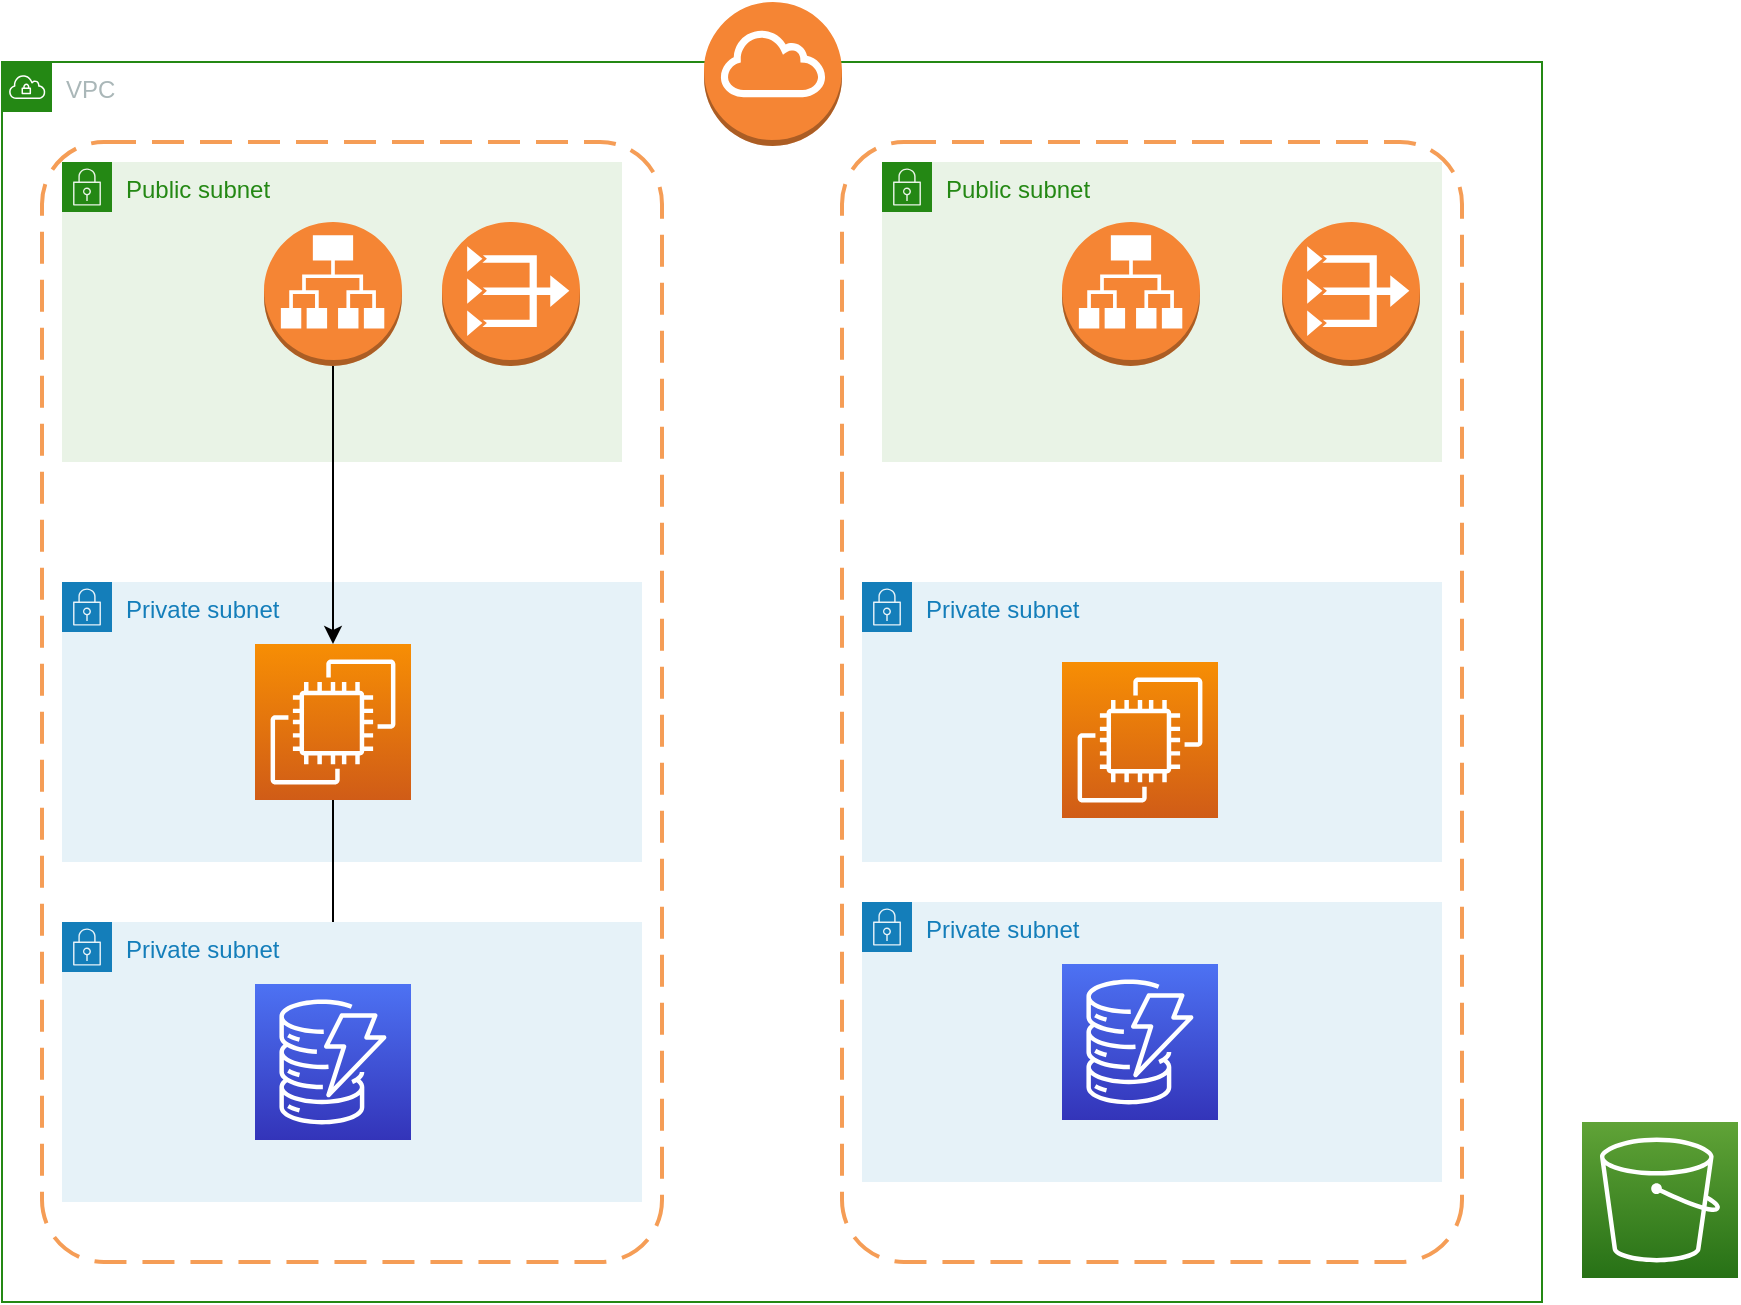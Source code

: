 <mxfile version="20.8.20" type="github">
  <diagram name="Page-1" id="h-YVH8vOAxfH8H5UaG4e">
    <mxGraphModel dx="1434" dy="796" grid="1" gridSize="10" guides="1" tooltips="1" connect="1" arrows="1" fold="1" page="1" pageScale="1" pageWidth="850" pageHeight="1100" math="0" shadow="0">
      <root>
        <mxCell id="0" />
        <mxCell id="1" parent="0" />
        <mxCell id="IK4-3UhaQBIMDwgjlXfX-5" value="VPC" style="points=[[0,0],[0.25,0],[0.5,0],[0.75,0],[1,0],[1,0.25],[1,0.5],[1,0.75],[1,1],[0.75,1],[0.5,1],[0.25,1],[0,1],[0,0.75],[0,0.5],[0,0.25]];outlineConnect=0;gradientColor=none;html=1;whiteSpace=wrap;fontSize=12;fontStyle=0;container=1;pointerEvents=0;collapsible=0;recursiveResize=0;shape=mxgraph.aws4.group;grIcon=mxgraph.aws4.group_vpc;strokeColor=#248814;fillColor=none;verticalAlign=top;align=left;spacingLeft=30;fontColor=#AAB7B8;dashed=0;" vertex="1" parent="1">
          <mxGeometry x="40" y="80" width="770" height="620" as="geometry" />
        </mxCell>
        <mxCell id="IK4-3UhaQBIMDwgjlXfX-8" value="Public subnet" style="points=[[0,0],[0.25,0],[0.5,0],[0.75,0],[1,0],[1,0.25],[1,0.5],[1,0.75],[1,1],[0.75,1],[0.5,1],[0.25,1],[0,1],[0,0.75],[0,0.5],[0,0.25]];outlineConnect=0;gradientColor=none;html=1;whiteSpace=wrap;fontSize=12;fontStyle=0;container=1;pointerEvents=0;collapsible=0;recursiveResize=0;shape=mxgraph.aws4.group;grIcon=mxgraph.aws4.group_security_group;grStroke=0;strokeColor=#248814;fillColor=#E9F3E6;verticalAlign=top;align=left;spacingLeft=30;fontColor=#248814;dashed=0;" vertex="1" parent="IK4-3UhaQBIMDwgjlXfX-5">
          <mxGeometry x="30" y="50" width="280" height="150" as="geometry" />
        </mxCell>
        <mxCell id="IK4-3UhaQBIMDwgjlXfX-9" value="Public subnet" style="points=[[0,0],[0.25,0],[0.5,0],[0.75,0],[1,0],[1,0.25],[1,0.5],[1,0.75],[1,1],[0.75,1],[0.5,1],[0.25,1],[0,1],[0,0.75],[0,0.5],[0,0.25]];outlineConnect=0;gradientColor=none;html=1;whiteSpace=wrap;fontSize=12;fontStyle=0;container=1;pointerEvents=0;collapsible=0;recursiveResize=0;shape=mxgraph.aws4.group;grIcon=mxgraph.aws4.group_security_group;grStroke=0;strokeColor=#248814;fillColor=#E9F3E6;verticalAlign=top;align=left;spacingLeft=30;fontColor=#248814;dashed=0;" vertex="1" parent="IK4-3UhaQBIMDwgjlXfX-5">
          <mxGeometry x="440" y="50" width="280" height="150" as="geometry" />
        </mxCell>
        <mxCell id="IK4-3UhaQBIMDwgjlXfX-12" value="" style="rounded=1;arcSize=10;dashed=1;strokeColor=#F59D56;fillColor=none;gradientColor=none;dashPattern=8 4;strokeWidth=2;" vertex="1" parent="IK4-3UhaQBIMDwgjlXfX-5">
          <mxGeometry x="20" y="40" width="310" height="560" as="geometry" />
        </mxCell>
        <mxCell id="IK4-3UhaQBIMDwgjlXfX-10" value="Private subnet" style="points=[[0,0],[0.25,0],[0.5,0],[0.75,0],[1,0],[1,0.25],[1,0.5],[1,0.75],[1,1],[0.75,1],[0.5,1],[0.25,1],[0,1],[0,0.75],[0,0.5],[0,0.25]];outlineConnect=0;gradientColor=none;html=1;whiteSpace=wrap;fontSize=12;fontStyle=0;container=1;pointerEvents=0;collapsible=0;recursiveResize=0;shape=mxgraph.aws4.group;grIcon=mxgraph.aws4.group_security_group;grStroke=0;strokeColor=#147EBA;fillColor=#E6F2F8;verticalAlign=top;align=left;spacingLeft=30;fontColor=#147EBA;dashed=0;" vertex="1" parent="IK4-3UhaQBIMDwgjlXfX-5">
          <mxGeometry x="30" y="260" width="290" height="140" as="geometry" />
        </mxCell>
        <mxCell id="IK4-3UhaQBIMDwgjlXfX-11" value="Private subnet" style="points=[[0,0],[0.25,0],[0.5,0],[0.75,0],[1,0],[1,0.25],[1,0.5],[1,0.75],[1,1],[0.75,1],[0.5,1],[0.25,1],[0,1],[0,0.75],[0,0.5],[0,0.25]];outlineConnect=0;gradientColor=none;html=1;whiteSpace=wrap;fontSize=12;fontStyle=0;container=1;pointerEvents=0;collapsible=0;recursiveResize=0;shape=mxgraph.aws4.group;grIcon=mxgraph.aws4.group_security_group;grStroke=0;strokeColor=#147EBA;fillColor=#E6F2F8;verticalAlign=top;align=left;spacingLeft=30;fontColor=#147EBA;dashed=0;" vertex="1" parent="IK4-3UhaQBIMDwgjlXfX-5">
          <mxGeometry x="430" y="260" width="290" height="140" as="geometry" />
        </mxCell>
        <mxCell id="IK4-3UhaQBIMDwgjlXfX-13" value="" style="rounded=1;arcSize=10;dashed=1;strokeColor=#F59D56;fillColor=none;gradientColor=none;dashPattern=8 4;strokeWidth=2;" vertex="1" parent="IK4-3UhaQBIMDwgjlXfX-5">
          <mxGeometry x="420" y="40" width="310" height="560" as="geometry" />
        </mxCell>
        <mxCell id="IK4-3UhaQBIMDwgjlXfX-22" value="" style="sketch=0;points=[[0,0,0],[0.25,0,0],[0.5,0,0],[0.75,0,0],[1,0,0],[0,1,0],[0.25,1,0],[0.5,1,0],[0.75,1,0],[1,1,0],[0,0.25,0],[0,0.5,0],[0,0.75,0],[1,0.25,0],[1,0.5,0],[1,0.75,0]];outlineConnect=0;fontColor=#232F3E;gradientColor=#F78E04;gradientDirection=north;fillColor=#D05C17;strokeColor=#ffffff;dashed=0;verticalLabelPosition=bottom;verticalAlign=top;align=center;html=1;fontSize=12;fontStyle=0;aspect=fixed;shape=mxgraph.aws4.resourceIcon;resIcon=mxgraph.aws4.ec2;" vertex="1" parent="IK4-3UhaQBIMDwgjlXfX-5">
          <mxGeometry x="126.5" y="291" width="78" height="78" as="geometry" />
        </mxCell>
        <mxCell id="IK4-3UhaQBIMDwgjlXfX-31" style="edgeStyle=orthogonalEdgeStyle;rounded=0;orthogonalLoop=1;jettySize=auto;html=1;exitX=0.5;exitY=1;exitDx=0;exitDy=0;exitPerimeter=0;" edge="1" parent="IK4-3UhaQBIMDwgjlXfX-5" source="IK4-3UhaQBIMDwgjlXfX-22" target="IK4-3UhaQBIMDwgjlXfX-29">
          <mxGeometry relative="1" as="geometry" />
        </mxCell>
        <mxCell id="IK4-3UhaQBIMDwgjlXfX-23" value="" style="sketch=0;points=[[0,0,0],[0.25,0,0],[0.5,0,0],[0.75,0,0],[1,0,0],[0,1,0],[0.25,1,0],[0.5,1,0],[0.75,1,0],[1,1,0],[0,0.25,0],[0,0.5,0],[0,0.75,0],[1,0.25,0],[1,0.5,0],[1,0.75,0]];outlineConnect=0;fontColor=#232F3E;gradientColor=#F78E04;gradientDirection=north;fillColor=#D05C17;strokeColor=#ffffff;dashed=0;verticalLabelPosition=bottom;verticalAlign=top;align=center;html=1;fontSize=12;fontStyle=0;aspect=fixed;shape=mxgraph.aws4.resourceIcon;resIcon=mxgraph.aws4.ec2;" vertex="1" parent="IK4-3UhaQBIMDwgjlXfX-5">
          <mxGeometry x="530" y="300" width="78" height="78" as="geometry" />
        </mxCell>
        <mxCell id="IK4-3UhaQBIMDwgjlXfX-24" value="" style="outlineConnect=0;dashed=0;verticalLabelPosition=bottom;verticalAlign=top;align=center;html=1;shape=mxgraph.aws3.vpc_nat_gateway;fillColor=#F58534;gradientColor=none;" vertex="1" parent="IK4-3UhaQBIMDwgjlXfX-5">
          <mxGeometry x="220" y="80" width="69" height="72" as="geometry" />
        </mxCell>
        <mxCell id="IK4-3UhaQBIMDwgjlXfX-26" value="" style="outlineConnect=0;dashed=0;verticalLabelPosition=bottom;verticalAlign=top;align=center;html=1;shape=mxgraph.aws3.vpc_nat_gateway;fillColor=#F58534;gradientColor=none;" vertex="1" parent="IK4-3UhaQBIMDwgjlXfX-5">
          <mxGeometry x="640" y="80" width="69" height="72" as="geometry" />
        </mxCell>
        <mxCell id="IK4-3UhaQBIMDwgjlXfX-27" value="Private subnet" style="points=[[0,0],[0.25,0],[0.5,0],[0.75,0],[1,0],[1,0.25],[1,0.5],[1,0.75],[1,1],[0.75,1],[0.5,1],[0.25,1],[0,1],[0,0.75],[0,0.5],[0,0.25]];outlineConnect=0;gradientColor=none;html=1;whiteSpace=wrap;fontSize=12;fontStyle=0;container=1;pointerEvents=0;collapsible=0;recursiveResize=0;shape=mxgraph.aws4.group;grIcon=mxgraph.aws4.group_security_group;grStroke=0;strokeColor=#147EBA;fillColor=#E6F2F8;verticalAlign=top;align=left;spacingLeft=30;fontColor=#147EBA;dashed=0;" vertex="1" parent="IK4-3UhaQBIMDwgjlXfX-5">
          <mxGeometry x="30" y="430" width="290" height="140" as="geometry" />
        </mxCell>
        <mxCell id="IK4-3UhaQBIMDwgjlXfX-29" value="" style="sketch=0;points=[[0,0,0],[0.25,0,0],[0.5,0,0],[0.75,0,0],[1,0,0],[0,1,0],[0.25,1,0],[0.5,1,0],[0.75,1,0],[1,1,0],[0,0.25,0],[0,0.5,0],[0,0.75,0],[1,0.25,0],[1,0.5,0],[1,0.75,0]];outlineConnect=0;fontColor=#232F3E;gradientColor=#4D72F3;gradientDirection=north;fillColor=#3334B9;strokeColor=#ffffff;dashed=0;verticalLabelPosition=bottom;verticalAlign=top;align=center;html=1;fontSize=12;fontStyle=0;aspect=fixed;shape=mxgraph.aws4.resourceIcon;resIcon=mxgraph.aws4.dynamodb;" vertex="1" parent="IK4-3UhaQBIMDwgjlXfX-27">
          <mxGeometry x="96.5" y="31" width="78" height="78" as="geometry" />
        </mxCell>
        <mxCell id="IK4-3UhaQBIMDwgjlXfX-28" value="Private subnet" style="points=[[0,0],[0.25,0],[0.5,0],[0.75,0],[1,0],[1,0.25],[1,0.5],[1,0.75],[1,1],[0.75,1],[0.5,1],[0.25,1],[0,1],[0,0.75],[0,0.5],[0,0.25]];outlineConnect=0;gradientColor=none;html=1;whiteSpace=wrap;fontSize=12;fontStyle=0;container=1;pointerEvents=0;collapsible=0;recursiveResize=0;shape=mxgraph.aws4.group;grIcon=mxgraph.aws4.group_security_group;grStroke=0;strokeColor=#147EBA;fillColor=#E6F2F8;verticalAlign=top;align=left;spacingLeft=30;fontColor=#147EBA;dashed=0;" vertex="1" parent="IK4-3UhaQBIMDwgjlXfX-5">
          <mxGeometry x="430" y="420" width="290" height="140" as="geometry" />
        </mxCell>
        <mxCell id="IK4-3UhaQBIMDwgjlXfX-30" value="" style="sketch=0;points=[[0,0,0],[0.25,0,0],[0.5,0,0],[0.75,0,0],[1,0,0],[0,1,0],[0.25,1,0],[0.5,1,0],[0.75,1,0],[1,1,0],[0,0.25,0],[0,0.5,0],[0,0.75,0],[1,0.25,0],[1,0.5,0],[1,0.75,0]];outlineConnect=0;fontColor=#232F3E;gradientColor=#4D72F3;gradientDirection=north;fillColor=#3334B9;strokeColor=#ffffff;dashed=0;verticalLabelPosition=bottom;verticalAlign=top;align=center;html=1;fontSize=12;fontStyle=0;aspect=fixed;shape=mxgraph.aws4.resourceIcon;resIcon=mxgraph.aws4.dynamodb;" vertex="1" parent="IK4-3UhaQBIMDwgjlXfX-5">
          <mxGeometry x="530" y="451" width="78" height="78" as="geometry" />
        </mxCell>
        <mxCell id="IK4-3UhaQBIMDwgjlXfX-34" style="edgeStyle=orthogonalEdgeStyle;rounded=0;orthogonalLoop=1;jettySize=auto;html=1;exitX=0.5;exitY=1;exitDx=0;exitDy=0;exitPerimeter=0;entryX=0.5;entryY=0;entryDx=0;entryDy=0;entryPerimeter=0;" edge="1" parent="IK4-3UhaQBIMDwgjlXfX-5" source="IK4-3UhaQBIMDwgjlXfX-32" target="IK4-3UhaQBIMDwgjlXfX-22">
          <mxGeometry relative="1" as="geometry" />
        </mxCell>
        <mxCell id="IK4-3UhaQBIMDwgjlXfX-32" value="" style="outlineConnect=0;dashed=0;verticalLabelPosition=bottom;verticalAlign=top;align=center;html=1;shape=mxgraph.aws3.application_load_balancer;fillColor=#F58534;gradientColor=none;" vertex="1" parent="IK4-3UhaQBIMDwgjlXfX-5">
          <mxGeometry x="131" y="80" width="69" height="72" as="geometry" />
        </mxCell>
        <mxCell id="IK4-3UhaQBIMDwgjlXfX-33" value="" style="outlineConnect=0;dashed=0;verticalLabelPosition=bottom;verticalAlign=top;align=center;html=1;shape=mxgraph.aws3.application_load_balancer;fillColor=#F58534;gradientColor=none;" vertex="1" parent="IK4-3UhaQBIMDwgjlXfX-5">
          <mxGeometry x="530" y="80" width="69" height="72" as="geometry" />
        </mxCell>
        <mxCell id="IK4-3UhaQBIMDwgjlXfX-14" value="" style="outlineConnect=0;dashed=0;verticalLabelPosition=bottom;verticalAlign=top;align=center;html=1;shape=mxgraph.aws3.internet_gateway;fillColor=#F58534;gradientColor=none;" vertex="1" parent="1">
          <mxGeometry x="391" y="50" width="69" height="72" as="geometry" />
        </mxCell>
        <mxCell id="IK4-3UhaQBIMDwgjlXfX-37" value="" style="sketch=0;points=[[0,0,0],[0.25,0,0],[0.5,0,0],[0.75,0,0],[1,0,0],[0,1,0],[0.25,1,0],[0.5,1,0],[0.75,1,0],[1,1,0],[0,0.25,0],[0,0.5,0],[0,0.75,0],[1,0.25,0],[1,0.5,0],[1,0.75,0]];outlineConnect=0;fontColor=#232F3E;gradientColor=#60A337;gradientDirection=north;fillColor=#277116;strokeColor=#ffffff;dashed=0;verticalLabelPosition=bottom;verticalAlign=top;align=center;html=1;fontSize=12;fontStyle=0;aspect=fixed;shape=mxgraph.aws4.resourceIcon;resIcon=mxgraph.aws4.s3;" vertex="1" parent="1">
          <mxGeometry x="830" y="610" width="78" height="78" as="geometry" />
        </mxCell>
      </root>
    </mxGraphModel>
  </diagram>
</mxfile>
